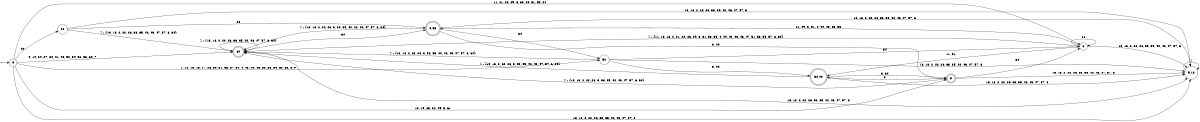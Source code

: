 digraph "DFA - faf4754432074c8db2f31685ca87a10d" {
	rankdir=LR size="8,5"
	node [shape=doublecircle]
	60
	5
	"3,55"
	"52,40"
	node [shape=circle]
	3 -> "5,13" [label="13, 18, 2, 22, 26, 33, 35, 42, 46, 47, 57, 6"]
	3 -> 60 [label="Σ - {11, 13, 18, 2, 21, 22, 26, 29, 3, 31, 33, 35, 4, 40, 42, 43, 46, 47, 51, 53, 55, 57, 6, 64}"]
	3 -> "52,40" [label="11, 51"]
	3 -> "3,55" [label="21, 29, 3, 31, 4, 40, 43, 53, 55"]
	3 -> 3 [label=64]
	"5,13" -> "5,13" [label="Σ"]
	60 -> "5,13" [label="13, 18, 2, 22, 26, 33, 35, 42, 46, 47, 57, 6"]
	60 -> 60 [label="Σ - {13, 18, 2, 22, 26, 33, 35, 42, 46, 47, 57, 6, 64}"]
	60 -> "3,55" [label=64]
	5 -> "5,13" [label="13, 18, 2, 22, 26, 33, 35, 42, 46, 47, 57, 6"]
	5 -> 60 [label="Σ - {13, 18, 2, 22, 26, 3, 33, 35, 42, 46, 47, 57, 6, 64}"]
	5 -> "52,40" [label=3]
	5 -> 3 [label=64]
	52 -> "5,13" [label="13, 18, 2, 22, 26, 33, 35, 42, 46, 47, 57, 6"]
	52 -> 60 [label="Σ - {13, 18, 2, 22, 26, 3, 33, 35, 40, 42, 46, 47, 57, 6, 64}"]
	52 -> "52,40" [label="3, 40"]
	52 -> 3 [label=64]
	"3,55" -> "5,13" [label="13, 18, 2, 22, 26, 33, 35, 42, 46, 47, 57, 6"]
	"3,55" -> 60 [label="Σ - {13, 18, 2, 22, 26, 3, 33, 35, 40, 42, 46, 47, 57, 6, 64}"]
	"3,55" -> 5 [label="3, 40"]
	"3,55" -> 52 [label=64]
	20 -> "5,13" [label="13, 18, 2, 22, 26, 33, 35, 42, 46, 47, 57, 6"]
	20 -> 60 [label="Σ - {13, 18, 2, 22, 26, 33, 35, 42, 46, 47, 57, 6, 64}"]
	20 -> "3,55" [label=64]
	"ϵ" -> "5,13" [label="13, 18, 2, 22, 26, 33, 35, 42, 46, 47, 57, 6"]
	"ϵ" -> 60 [label="0, 14, 24, 27, 34, 41, 48, 50, 54, 56, 58, 60, 7"]
	"ϵ" -> 3 [label="11, 21, 23, 29, 3, 38, 40, 51, 53, 64"]
	"ϵ" -> 5 [label="10, 19, 25, 32, 49, 5, 61"]
	"ϵ" -> 52 [label="1, 12, 15, 16, 17, 28, 30, 31, 36, 37, 39, 4, 43, 44, 45, 52, 55, 59, 62, 63, 8, 9"]
	"ϵ" -> 20 [label=20]
	"52,40" -> "5,13" [label="13, 18, 2, 22, 26, 33, 35, 42, 46, 47, 57, 6"]
	"52,40" -> 60 [label="Σ - {13, 18, 2, 22, 26, 3, 33, 35, 42, 46, 47, 57, 6, 64}"]
	"52,40" -> 5 [label="3, 64"]
	node [shape=point]
	start
	start -> "ϵ"
}
